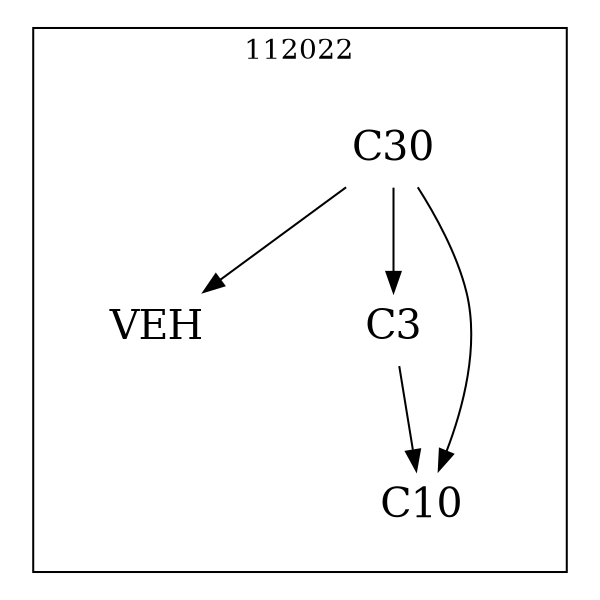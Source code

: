strict digraph DAGS {
	size = "4,4!" ; ratio ="fill"; subgraph cluster_0{
			labeldoc = "t";
			label = "112022";node	[label= VEH, shape = plaintext, fontsize=20] VEH;node	[label= C3, shape = plaintext, fontsize=20] C3;node	[label= C10, shape = plaintext, fontsize=20] C10;node	[label= C30, shape = plaintext, fontsize=20] C30;
C3->C10;
C30->VEH;
C30->C3;
C30->C10;
	}}